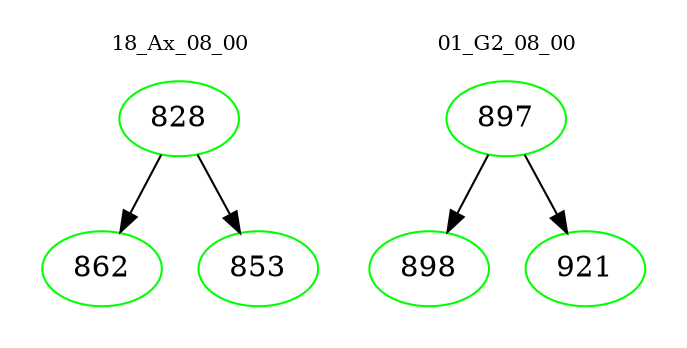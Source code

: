 digraph{
subgraph cluster_0 {
color = white
label = "18_Ax_08_00";
fontsize=10;
T0_828 [label="828", color="green"]
T0_828 -> T0_862 [color="black"]
T0_862 [label="862", color="green"]
T0_828 -> T0_853 [color="black"]
T0_853 [label="853", color="green"]
}
subgraph cluster_1 {
color = white
label = "01_G2_08_00";
fontsize=10;
T1_897 [label="897", color="green"]
T1_897 -> T1_898 [color="black"]
T1_898 [label="898", color="green"]
T1_897 -> T1_921 [color="black"]
T1_921 [label="921", color="green"]
}
}
